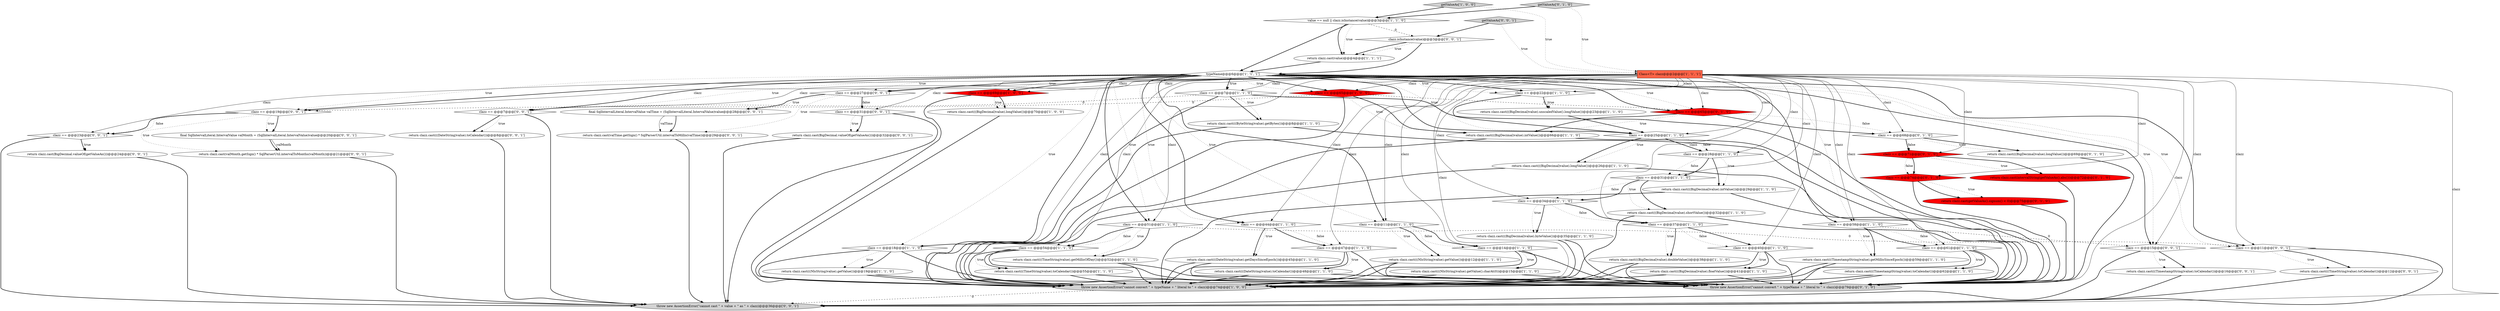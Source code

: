 digraph {
26 [style = filled, label = "clazz == @@@37@@@['1', '1', '0']", fillcolor = white, shape = diamond image = "AAA0AAABBB1BBB"];
41 [style = filled, label = "return clazz.cast(((BigDecimal)value).byteValue())@@@35@@@['1', '1', '0']", fillcolor = white, shape = ellipse image = "AAA0AAABBB1BBB"];
53 [style = filled, label = "clazz == @@@23@@@['0', '0', '1']", fillcolor = white, shape = diamond image = "AAA0AAABBB3BBB"];
65 [style = filled, label = "clazz == @@@7@@@['0', '0', '1']", fillcolor = white, shape = diamond image = "AAA0AAABBB3BBB"];
38 [style = filled, label = "return clazz.cast(((NlsString)value).getValue())@@@19@@@['1', '1', '0']", fillcolor = white, shape = ellipse image = "AAA0AAABBB1BBB"];
5 [style = filled, label = "clazz == @@@11@@@['1', '1', '0']", fillcolor = white, shape = diamond image = "AAA0AAABBB1BBB"];
36 [style = filled, label = "clazz == @@@34@@@['1', '1', '0']", fillcolor = white, shape = diamond image = "AAA0AAABBB1BBB"];
10 [style = filled, label = "return clazz.cast(((TimeString)value).toCalendar())@@@55@@@['1', '1', '0']", fillcolor = white, shape = ellipse image = "AAA0AAABBB1BBB"];
27 [style = filled, label = "return clazz.cast(((BigDecimal)value).shortValue())@@@32@@@['1', '1', '0']", fillcolor = white, shape = ellipse image = "AAA0AAABBB1BBB"];
57 [style = filled, label = "clazz == @@@27@@@['0', '0', '1']", fillcolor = white, shape = diamond image = "AAA0AAABBB3BBB"];
59 [style = filled, label = "clazz == @@@19@@@['0', '0', '1']", fillcolor = white, shape = diamond image = "AAA0AAABBB3BBB"];
44 [style = filled, label = "return clazz.cast(((BigDecimal)value).longValue())@@@69@@@['0', '1', '0']", fillcolor = white, shape = ellipse image = "AAA0AAABBB2BBB"];
63 [style = filled, label = "clazz == @@@31@@@['0', '0', '1']", fillcolor = white, shape = diamond image = "AAA0AAABBB3BBB"];
18 [style = filled, label = "Class<T> clazz@@@2@@@['1', '1', '1']", fillcolor = tomato, shape = box image = "AAA0AAABBB1BBB"];
30 [style = filled, label = "throw new AssertionError(\"cannot convert \" + typeName + \" literal to \" + clazz)@@@74@@@['1', '0', '0']", fillcolor = lightgray, shape = ellipse image = "AAA0AAABBB1BBB"];
60 [style = filled, label = "throw new AssertionError(\"cannot cast \" + value + \" as \" + clazz)@@@36@@@['0', '0', '1']", fillcolor = lightgray, shape = ellipse image = "AAA0AAABBB3BBB"];
56 [style = filled, label = "clazz.isInstance(value)@@@3@@@['0', '0', '1']", fillcolor = white, shape = diamond image = "AAA0AAABBB3BBB"];
51 [style = filled, label = "clazz == @@@65@@@['0', '1', '0']", fillcolor = red, shape = diamond image = "AAA1AAABBB2BBB"];
11 [style = filled, label = "return clazz.cast(((TimeString)value).getMillisOfDay())@@@52@@@['1', '1', '0']", fillcolor = white, shape = ellipse image = "AAA0AAABBB1BBB"];
17 [style = filled, label = "return clazz.cast(((TimestampString)value).getMillisSinceEpoch())@@@59@@@['1', '1', '0']", fillcolor = white, shape = ellipse image = "AAA0AAABBB1BBB"];
21 [style = filled, label = "clazz == @@@40@@@['1', '1', '0']", fillcolor = white, shape = diamond image = "AAA0AAABBB1BBB"];
29 [style = filled, label = "clazz == @@@61@@@['1', '1', '0']", fillcolor = white, shape = diamond image = "AAA0AAABBB1BBB"];
33 [style = filled, label = "return clazz.cast(((BigDecimal)value).floatValue())@@@41@@@['1', '1', '0']", fillcolor = white, shape = ellipse image = "AAA0AAABBB1BBB"];
7 [style = filled, label = "return clazz.cast(((DateString)value).getDaysSinceEpoch())@@@45@@@['1', '1', '0']", fillcolor = white, shape = ellipse image = "AAA0AAABBB1BBB"];
55 [style = filled, label = "return clazz.cast(BigDecimal.valueOf(getValueAs()))@@@32@@@['0', '0', '1']", fillcolor = white, shape = ellipse image = "AAA0AAABBB3BBB"];
8 [style = filled, label = "clazz == @@@65@@@['1', '0', '0']", fillcolor = red, shape = diamond image = "AAA1AAABBB1BBB"];
13 [style = filled, label = "return clazz.cast(((BigDecimal)value).longValue())@@@70@@@['1', '0', '0']", fillcolor = white, shape = ellipse image = "AAA0AAABBB1BBB"];
15 [style = filled, label = "return clazz.cast(((BigDecimal)value).unscaledValue().longValue())@@@23@@@['1', '1', '0']", fillcolor = white, shape = ellipse image = "AAA0AAABBB1BBB"];
3 [style = filled, label = "clazz == @@@54@@@['1', '1', '0']", fillcolor = white, shape = diamond image = "AAA0AAABBB1BBB"];
22 [style = filled, label = "return clazz.cast(value)@@@4@@@['1', '1', '1']", fillcolor = white, shape = ellipse image = "AAA0AAABBB1BBB"];
39 [style = filled, label = "clazz == @@@22@@@['1', '1', '0']", fillcolor = white, shape = diamond image = "AAA0AAABBB1BBB"];
37 [style = filled, label = "return clazz.cast(((ByteString)value).getBytes())@@@8@@@['1', '1', '0']", fillcolor = white, shape = ellipse image = "AAA0AAABBB1BBB"];
64 [style = filled, label = "return clazz.cast(BigDecimal.valueOf(getValueAs()))@@@24@@@['0', '0', '1']", fillcolor = white, shape = ellipse image = "AAA0AAABBB3BBB"];
58 [style = filled, label = "clazz == @@@15@@@['0', '0', '1']", fillcolor = white, shape = diamond image = "AAA0AAABBB3BBB"];
46 [style = filled, label = "return clazz.cast(intervalString(getValueAs().abs()))@@@72@@@['0', '1', '0']", fillcolor = red, shape = ellipse image = "AAA1AAABBB2BBB"];
52 [style = filled, label = "clazz == @@@71@@@['0', '1', '0']", fillcolor = red, shape = diamond image = "AAA1AAABBB2BBB"];
16 [style = filled, label = "clazz == @@@7@@@['1', '1', '0']", fillcolor = white, shape = diamond image = "AAA0AAABBB1BBB"];
49 [style = filled, label = "throw new AssertionError(\"cannot convert \" + typeName + \" literal to \" + clazz)@@@79@@@['0', '1', '0']", fillcolor = lightgray, shape = ellipse image = "AAA0AAABBB2BBB"];
62 [style = filled, label = "final SqlIntervalLiteral.IntervalValue valMonth = (SqlIntervalLiteral.IntervalValue)value@@@20@@@['0', '0', '1']", fillcolor = white, shape = ellipse image = "AAA0AAABBB3BBB"];
4 [style = filled, label = "clazz == @@@51@@@['1', '1', '0']", fillcolor = white, shape = diamond image = "AAA0AAABBB1BBB"];
25 [style = filled, label = "getValueAs['1', '0', '0']", fillcolor = lightgray, shape = diamond image = "AAA0AAABBB1BBB"];
42 [style = filled, label = "return clazz.cast(((BigDecimal)value).doubleValue())@@@38@@@['1', '1', '0']", fillcolor = white, shape = ellipse image = "AAA0AAABBB1BBB"];
43 [style = filled, label = "return clazz.cast(((BigDecimal)value).intValue())@@@66@@@['1', '1', '0']", fillcolor = white, shape = ellipse image = "AAA0AAABBB1BBB"];
34 [style = filled, label = "clazz == @@@18@@@['1', '1', '0']", fillcolor = white, shape = diamond image = "AAA0AAABBB1BBB"];
67 [style = filled, label = "clazz == @@@11@@@['0', '0', '1']", fillcolor = white, shape = diamond image = "AAA0AAABBB3BBB"];
61 [style = filled, label = "final SqlIntervalLiteral.IntervalValue valTime = (SqlIntervalLiteral.IntervalValue)value@@@28@@@['0', '0', '1']", fillcolor = white, shape = ellipse image = "AAA0AAABBB3BBB"];
68 [style = filled, label = "return clazz.cast(valTime.getSign() * SqlParserUtil.intervalToMillis(valTime))@@@29@@@['0', '0', '1']", fillcolor = white, shape = ellipse image = "AAA0AAABBB3BBB"];
47 [style = filled, label = "clazz == @@@68@@@['0', '1', '0']", fillcolor = white, shape = diamond image = "AAA0AAABBB2BBB"];
54 [style = filled, label = "return clazz.cast(((DateString)value).toCalendar())@@@8@@@['0', '0', '1']", fillcolor = white, shape = ellipse image = "AAA0AAABBB3BBB"];
0 [style = filled, label = "return clazz.cast(((DateString)value).toCalendar())@@@48@@@['1', '1', '0']", fillcolor = white, shape = ellipse image = "AAA0AAABBB1BBB"];
71 [style = filled, label = "getValueAs['0', '0', '1']", fillcolor = lightgray, shape = diamond image = "AAA0AAABBB3BBB"];
1 [style = filled, label = "return clazz.cast(((BigDecimal)value).intValue())@@@29@@@['1', '1', '0']", fillcolor = white, shape = ellipse image = "AAA0AAABBB1BBB"];
14 [style = filled, label = "return clazz.cast(((TimestampString)value).toCalendar())@@@62@@@['1', '1', '0']", fillcolor = white, shape = ellipse image = "AAA0AAABBB1BBB"];
40 [style = filled, label = "return clazz.cast(((NlsString)value).getValue())@@@12@@@['1', '1', '0']", fillcolor = white, shape = ellipse image = "AAA0AAABBB1BBB"];
23 [style = filled, label = "clazz == @@@28@@@['1', '1', '0']", fillcolor = white, shape = diamond image = "AAA0AAABBB1BBB"];
45 [style = filled, label = "return clazz.cast(getValueAs().signum() < 0)@@@75@@@['0', '1', '0']", fillcolor = red, shape = ellipse image = "AAA1AAABBB2BBB"];
6 [style = filled, label = "clazz == @@@25@@@['1', '1', '0']", fillcolor = white, shape = diamond image = "AAA0AAABBB1BBB"];
32 [style = filled, label = "clazz == @@@58@@@['1', '1', '0']", fillcolor = white, shape = diamond image = "AAA0AAABBB1BBB"];
12 [style = filled, label = "clazz == @@@69@@@['1', '0', '0']", fillcolor = red, shape = diamond image = "AAA1AAABBB1BBB"];
70 [style = filled, label = "return clazz.cast(((TimestampString)value).toCalendar())@@@16@@@['0', '0', '1']", fillcolor = white, shape = ellipse image = "AAA0AAABBB3BBB"];
35 [style = filled, label = "return clazz.cast(((BigDecimal)value).longValue())@@@26@@@['1', '1', '0']", fillcolor = white, shape = ellipse image = "AAA0AAABBB1BBB"];
50 [style = filled, label = "getValueAs['0', '1', '0']", fillcolor = lightgray, shape = diamond image = "AAA0AAABBB2BBB"];
69 [style = filled, label = "return clazz.cast(((TimeString)value).toCalendar())@@@12@@@['0', '0', '1']", fillcolor = white, shape = ellipse image = "AAA0AAABBB3BBB"];
9 [style = filled, label = "value == null || clazz.isInstance(value)@@@3@@@['1', '1', '0']", fillcolor = white, shape = diamond image = "AAA0AAABBB1BBB"];
24 [style = filled, label = "return clazz.cast(((NlsString)value).getValue().charAt(0))@@@15@@@['1', '1', '0']", fillcolor = white, shape = ellipse image = "AAA0AAABBB1BBB"];
31 [style = filled, label = "clazz == @@@31@@@['1', '1', '0']", fillcolor = white, shape = diamond image = "AAA0AAABBB1BBB"];
19 [style = filled, label = "typeName@@@6@@@['1', '1', '1']", fillcolor = white, shape = diamond image = "AAA0AAABBB1BBB"];
48 [style = filled, label = "clazz == @@@74@@@['0', '1', '0']", fillcolor = red, shape = diamond image = "AAA1AAABBB2BBB"];
2 [style = filled, label = "clazz == @@@44@@@['1', '1', '0']", fillcolor = white, shape = diamond image = "AAA0AAABBB1BBB"];
66 [style = filled, label = "return clazz.cast(valMonth.getSign() * SqlParserUtil.intervalToMonths(valMonth))@@@21@@@['0', '0', '1']", fillcolor = white, shape = ellipse image = "AAA0AAABBB3BBB"];
28 [style = filled, label = "clazz == @@@47@@@['1', '1', '0']", fillcolor = white, shape = diamond image = "AAA0AAABBB1BBB"];
20 [style = filled, label = "clazz == @@@14@@@['1', '1', '0']", fillcolor = white, shape = diamond image = "AAA0AAABBB1BBB"];
8->30 [style = bold, label=""];
0->30 [style = bold, label=""];
65->60 [style = bold, label=""];
16->37 [style = bold, label=""];
18->65 [style = solid, label="clazz"];
18->31 [style = solid, label="clazz"];
40->49 [style = bold, label=""];
6->35 [style = bold, label=""];
18->23 [style = solid, label="clazz"];
69->60 [style = bold, label=""];
18->12 [style = solid, label="clazz"];
37->49 [style = bold, label=""];
5->20 [style = bold, label=""];
7->30 [style = bold, label=""];
29->30 [style = bold, label=""];
65->54 [style = bold, label=""];
18->26 [style = solid, label="clazz"];
18->30 [style = solid, label="clazz"];
31->36 [style = dotted, label="false"];
4->3 [style = dotted, label="false"];
39->6 [style = bold, label=""];
18->34 [style = solid, label="clazz"];
58->60 [style = bold, label=""];
67->60 [style = bold, label=""];
59->62 [style = bold, label=""];
62->66 [style = solid, label="valMonth"];
21->30 [style = bold, label=""];
1->30 [style = bold, label=""];
7->49 [style = bold, label=""];
27->49 [style = bold, label=""];
25->18 [style = dotted, label="true"];
24->30 [style = bold, label=""];
67->69 [style = bold, label=""];
19->5 [style = bold, label=""];
19->57 [style = dotted, label="true"];
28->0 [style = bold, label=""];
8->59 [style = dashed, label="0"];
18->2 [style = solid, label="clazz"];
18->47 [style = solid, label="clazz"];
18->67 [style = solid, label="clazz"];
59->62 [style = dotted, label="true"];
38->30 [style = bold, label=""];
24->49 [style = bold, label=""];
18->3 [style = solid, label="clazz"];
32->29 [style = dotted, label="false"];
38->49 [style = bold, label=""];
57->63 [style = bold, label=""];
61->68 [style = bold, label=""];
16->49 [style = bold, label=""];
63->55 [style = bold, label=""];
29->14 [style = dotted, label="true"];
57->68 [style = dotted, label="true"];
8->51 [style = dashed, label="0"];
52->46 [style = dotted, label="true"];
9->56 [style = dashed, label="0"];
18->20 [style = solid, label="clazz"];
51->47 [style = bold, label=""];
31->27 [style = dotted, label="true"];
29->14 [style = bold, label=""];
59->53 [style = dotted, label="false"];
5->20 [style = dotted, label="false"];
66->60 [style = bold, label=""];
32->17 [style = dotted, label="true"];
51->43 [style = dotted, label="true"];
53->60 [style = bold, label=""];
3->30 [style = bold, label=""];
64->60 [style = bold, label=""];
2->28 [style = bold, label=""];
56->22 [style = dotted, label="true"];
55->60 [style = bold, label=""];
18->48 [style = solid, label="clazz"];
4->3 [style = bold, label=""];
18->60 [style = solid, label="clazz"];
19->34 [style = bold, label=""];
26->42 [style = bold, label=""];
48->49 [style = bold, label=""];
18->16 [style = solid, label="clazz"];
14->30 [style = bold, label=""];
57->61 [style = bold, label=""];
36->41 [style = bold, label=""];
28->30 [style = bold, label=""];
20->24 [style = dotted, label="true"];
19->12 [style = bold, label=""];
54->60 [style = bold, label=""];
27->30 [style = bold, label=""];
19->39 [style = bold, label=""];
36->26 [style = dotted, label="false"];
53->64 [style = dotted, label="true"];
1->49 [style = bold, label=""];
41->49 [style = bold, label=""];
19->2 [style = bold, label=""];
44->49 [style = bold, label=""];
58->70 [style = bold, label=""];
19->6 [style = bold, label=""];
19->65 [style = dotted, label="true"];
34->38 [style = dotted, label="true"];
6->23 [style = dotted, label="false"];
50->18 [style = dotted, label="true"];
21->33 [style = dotted, label="true"];
3->10 [style = bold, label=""];
59->66 [style = dotted, label="true"];
41->30 [style = bold, label=""];
23->1 [style = dotted, label="true"];
8->43 [style = dotted, label="true"];
19->57 [style = bold, label=""];
18->4 [style = solid, label="clazz"];
31->27 [style = bold, label=""];
19->4 [style = dotted, label="true"];
52->48 [style = bold, label=""];
33->30 [style = bold, label=""];
58->70 [style = dotted, label="true"];
47->44 [style = bold, label=""];
34->38 [style = bold, label=""];
53->64 [style = bold, label=""];
23->31 [style = dotted, label="false"];
10->49 [style = bold, label=""];
32->17 [style = bold, label=""];
11->30 [style = bold, label=""];
71->56 [style = bold, label=""];
9->22 [style = bold, label=""];
23->31 [style = bold, label=""];
18->63 [style = solid, label="clazz"];
19->67 [style = bold, label=""];
19->34 [style = dotted, label="true"];
52->46 [style = bold, label=""];
26->42 [style = dotted, label="true"];
22->19 [style = bold, label=""];
34->49 [style = bold, label=""];
6->23 [style = bold, label=""];
37->30 [style = bold, label=""];
18->21 [style = solid, label="clazz"];
3->10 [style = dotted, label="true"];
25->9 [style = bold, label=""];
28->49 [style = bold, label=""];
4->67 [style = dashed, label="0"];
4->11 [style = dotted, label="true"];
18->58 [style = solid, label="clazz"];
19->12 [style = dotted, label="true"];
19->59 [style = dotted, label="true"];
31->36 [style = bold, label=""];
35->49 [style = bold, label=""];
2->28 [style = dotted, label="false"];
47->52 [style = dotted, label="false"];
29->49 [style = bold, label=""];
62->66 [style = bold, label=""];
48->45 [style = dotted, label="true"];
19->59 [style = bold, label=""];
19->8 [style = dotted, label="true"];
59->53 [style = bold, label=""];
19->16 [style = bold, label=""];
18->32 [style = solid, label="clazz"];
18->49 [style = solid, label="clazz"];
26->21 [style = bold, label=""];
63->55 [style = dotted, label="true"];
12->13 [style = bold, label=""];
57->61 [style = dotted, label="true"];
12->13 [style = dotted, label="true"];
28->0 [style = dotted, label="true"];
32->58 [style = dashed, label="0"];
19->32 [style = bold, label=""];
63->60 [style = bold, label=""];
18->53 [style = solid, label="clazz"];
0->49 [style = bold, label=""];
17->49 [style = bold, label=""];
18->59 [style = solid, label="clazz"];
16->30 [style = bold, label=""];
19->5 [style = dotted, label="true"];
9->19 [style = bold, label=""];
20->49 [style = bold, label=""];
21->49 [style = bold, label=""];
40->30 [style = bold, label=""];
51->43 [style = bold, label=""];
19->39 [style = dotted, label="true"];
18->6 [style = solid, label="clazz"];
67->69 [style = dotted, label="true"];
33->49 [style = bold, label=""];
5->40 [style = bold, label=""];
19->51 [style = bold, label=""];
18->57 [style = solid, label="clazz"];
9->22 [style = dotted, label="true"];
47->52 [style = bold, label=""];
35->30 [style = bold, label=""];
16->65 [style = dashed, label="0"];
10->30 [style = bold, label=""];
11->49 [style = bold, label=""];
36->41 [style = dotted, label="true"];
68->60 [style = bold, label=""];
39->15 [style = bold, label=""];
16->37 [style = dotted, label="true"];
50->9 [style = bold, label=""];
5->40 [style = dotted, label="true"];
14->49 [style = bold, label=""];
19->67 [style = dotted, label="true"];
19->2 [style = dotted, label="true"];
18->29 [style = solid, label="clazz"];
45->49 [style = bold, label=""];
21->33 [style = bold, label=""];
46->49 [style = bold, label=""];
18->5 [style = solid, label="clazz"];
57->63 [style = dotted, label="false"];
18->8 [style = solid, label="clazz"];
30->60 [style = dashed, label="0"];
12->30 [style = bold, label=""];
47->44 [style = dotted, label="true"];
15->6 [style = bold, label=""];
17->30 [style = bold, label=""];
8->43 [style = bold, label=""];
18->39 [style = solid, label="clazz"];
36->26 [style = bold, label=""];
13->30 [style = bold, label=""];
19->65 [style = bold, label=""];
26->21 [style = dotted, label="false"];
34->30 [style = bold, label=""];
52->48 [style = dotted, label="false"];
19->8 [style = bold, label=""];
43->30 [style = bold, label=""];
32->29 [style = bold, label=""];
19->58 [style = bold, label=""];
51->47 [style = dotted, label="false"];
48->45 [style = bold, label=""];
39->15 [style = dotted, label="true"];
18->52 [style = solid, label="clazz"];
19->51 [style = dotted, label="true"];
19->58 [style = dotted, label="true"];
18->51 [style = solid, label="clazz"];
42->30 [style = bold, label=""];
19->32 [style = dotted, label="true"];
18->28 [style = solid, label="clazz"];
2->7 [style = dotted, label="true"];
70->60 [style = bold, label=""];
19->16 [style = dotted, label="true"];
56->19 [style = bold, label=""];
56->22 [style = bold, label=""];
23->1 [style = bold, label=""];
6->35 [style = dotted, label="true"];
42->49 [style = bold, label=""];
43->49 [style = bold, label=""];
19->6 [style = dotted, label="true"];
19->4 [style = bold, label=""];
3->49 [style = bold, label=""];
2->7 [style = bold, label=""];
20->24 [style = bold, label=""];
20->30 [style = bold, label=""];
4->11 [style = bold, label=""];
18->36 [style = solid, label="clazz"];
61->68 [style = solid, label="valTime"];
71->18 [style = dotted, label="true"];
65->54 [style = dotted, label="true"];
}
